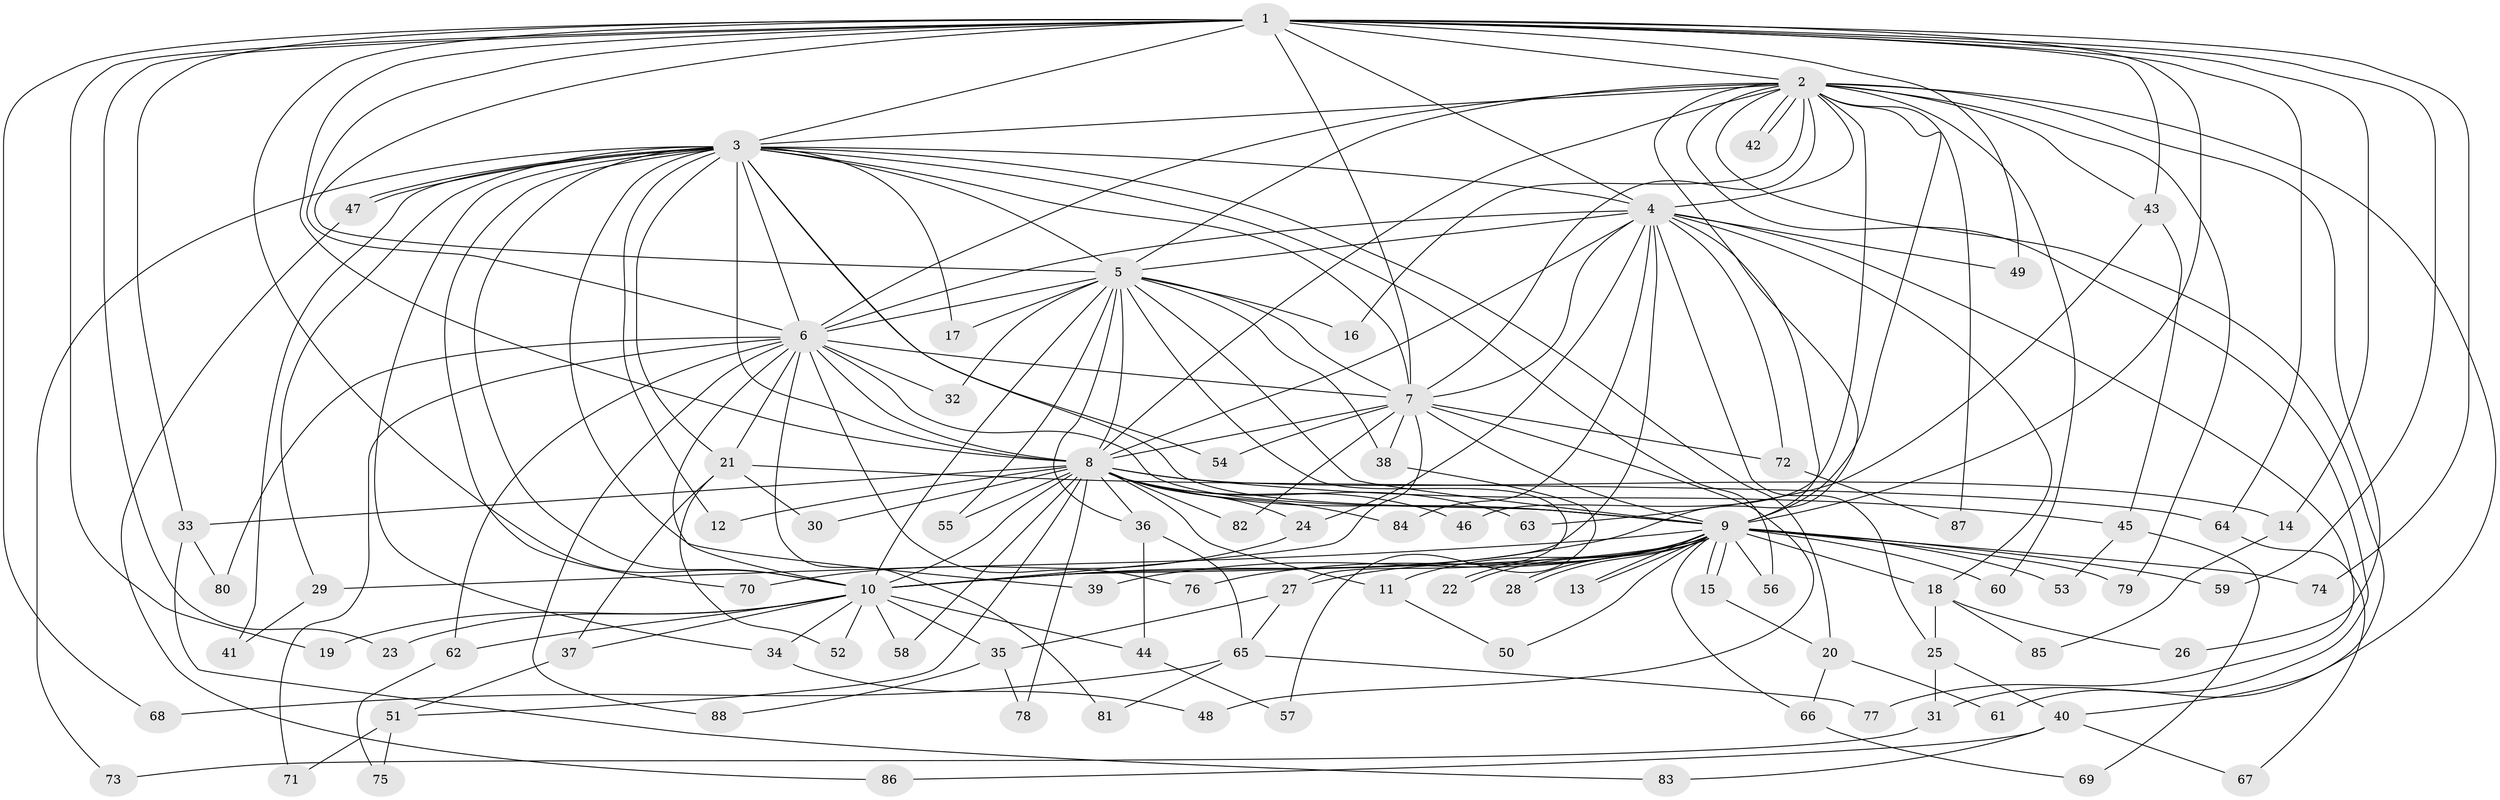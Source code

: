 // coarse degree distribution, {1: 0.5769230769230769, 2: 0.2692307692307692, 10: 0.038461538461538464, 3: 0.038461538461538464, 19: 0.038461538461538464, 7: 0.038461538461538464}
// Generated by graph-tools (version 1.1) at 2025/49/03/04/25 21:49:23]
// undirected, 88 vertices, 201 edges
graph export_dot {
graph [start="1"]
  node [color=gray90,style=filled];
  1;
  2;
  3;
  4;
  5;
  6;
  7;
  8;
  9;
  10;
  11;
  12;
  13;
  14;
  15;
  16;
  17;
  18;
  19;
  20;
  21;
  22;
  23;
  24;
  25;
  26;
  27;
  28;
  29;
  30;
  31;
  32;
  33;
  34;
  35;
  36;
  37;
  38;
  39;
  40;
  41;
  42;
  43;
  44;
  45;
  46;
  47;
  48;
  49;
  50;
  51;
  52;
  53;
  54;
  55;
  56;
  57;
  58;
  59;
  60;
  61;
  62;
  63;
  64;
  65;
  66;
  67;
  68;
  69;
  70;
  71;
  72;
  73;
  74;
  75;
  76;
  77;
  78;
  79;
  80;
  81;
  82;
  83;
  84;
  85;
  86;
  87;
  88;
  1 -- 2;
  1 -- 3;
  1 -- 4;
  1 -- 5;
  1 -- 6;
  1 -- 7;
  1 -- 8;
  1 -- 9;
  1 -- 10;
  1 -- 14;
  1 -- 19;
  1 -- 23;
  1 -- 33;
  1 -- 43;
  1 -- 49;
  1 -- 59;
  1 -- 64;
  1 -- 68;
  1 -- 74;
  2 -- 3;
  2 -- 4;
  2 -- 5;
  2 -- 6;
  2 -- 7;
  2 -- 8;
  2 -- 9;
  2 -- 10;
  2 -- 16;
  2 -- 26;
  2 -- 31;
  2 -- 40;
  2 -- 42;
  2 -- 42;
  2 -- 43;
  2 -- 46;
  2 -- 60;
  2 -- 61;
  2 -- 79;
  2 -- 87;
  3 -- 4;
  3 -- 5;
  3 -- 6;
  3 -- 7;
  3 -- 8;
  3 -- 9;
  3 -- 10;
  3 -- 12;
  3 -- 17;
  3 -- 20;
  3 -- 21;
  3 -- 29;
  3 -- 34;
  3 -- 39;
  3 -- 41;
  3 -- 47;
  3 -- 47;
  3 -- 54;
  3 -- 56;
  3 -- 70;
  3 -- 73;
  4 -- 5;
  4 -- 6;
  4 -- 7;
  4 -- 8;
  4 -- 9;
  4 -- 10;
  4 -- 18;
  4 -- 24;
  4 -- 25;
  4 -- 49;
  4 -- 72;
  4 -- 77;
  4 -- 84;
  5 -- 6;
  5 -- 7;
  5 -- 8;
  5 -- 9;
  5 -- 10;
  5 -- 16;
  5 -- 17;
  5 -- 27;
  5 -- 32;
  5 -- 36;
  5 -- 38;
  5 -- 55;
  6 -- 7;
  6 -- 8;
  6 -- 9;
  6 -- 10;
  6 -- 21;
  6 -- 32;
  6 -- 62;
  6 -- 71;
  6 -- 76;
  6 -- 80;
  6 -- 81;
  6 -- 88;
  7 -- 8;
  7 -- 9;
  7 -- 10;
  7 -- 38;
  7 -- 48;
  7 -- 54;
  7 -- 72;
  7 -- 82;
  8 -- 9;
  8 -- 10;
  8 -- 11;
  8 -- 12;
  8 -- 14;
  8 -- 24;
  8 -- 30;
  8 -- 33;
  8 -- 36;
  8 -- 45;
  8 -- 46;
  8 -- 51;
  8 -- 55;
  8 -- 58;
  8 -- 63;
  8 -- 78;
  8 -- 82;
  8 -- 84;
  9 -- 10;
  9 -- 11;
  9 -- 13;
  9 -- 13;
  9 -- 15;
  9 -- 15;
  9 -- 18;
  9 -- 22;
  9 -- 22;
  9 -- 27;
  9 -- 28;
  9 -- 28;
  9 -- 29;
  9 -- 39;
  9 -- 50;
  9 -- 53;
  9 -- 56;
  9 -- 59;
  9 -- 60;
  9 -- 66;
  9 -- 74;
  9 -- 76;
  9 -- 79;
  10 -- 19;
  10 -- 23;
  10 -- 34;
  10 -- 35;
  10 -- 37;
  10 -- 44;
  10 -- 52;
  10 -- 58;
  10 -- 62;
  11 -- 50;
  14 -- 85;
  15 -- 20;
  18 -- 25;
  18 -- 26;
  18 -- 85;
  20 -- 61;
  20 -- 66;
  21 -- 30;
  21 -- 37;
  21 -- 52;
  21 -- 64;
  24 -- 70;
  25 -- 31;
  25 -- 40;
  27 -- 35;
  27 -- 65;
  29 -- 41;
  31 -- 73;
  33 -- 80;
  33 -- 83;
  34 -- 48;
  35 -- 78;
  35 -- 88;
  36 -- 44;
  36 -- 65;
  37 -- 51;
  38 -- 57;
  40 -- 67;
  40 -- 83;
  40 -- 86;
  43 -- 45;
  43 -- 63;
  44 -- 57;
  45 -- 53;
  45 -- 69;
  47 -- 86;
  51 -- 71;
  51 -- 75;
  62 -- 75;
  64 -- 67;
  65 -- 68;
  65 -- 77;
  65 -- 81;
  66 -- 69;
  72 -- 87;
}
